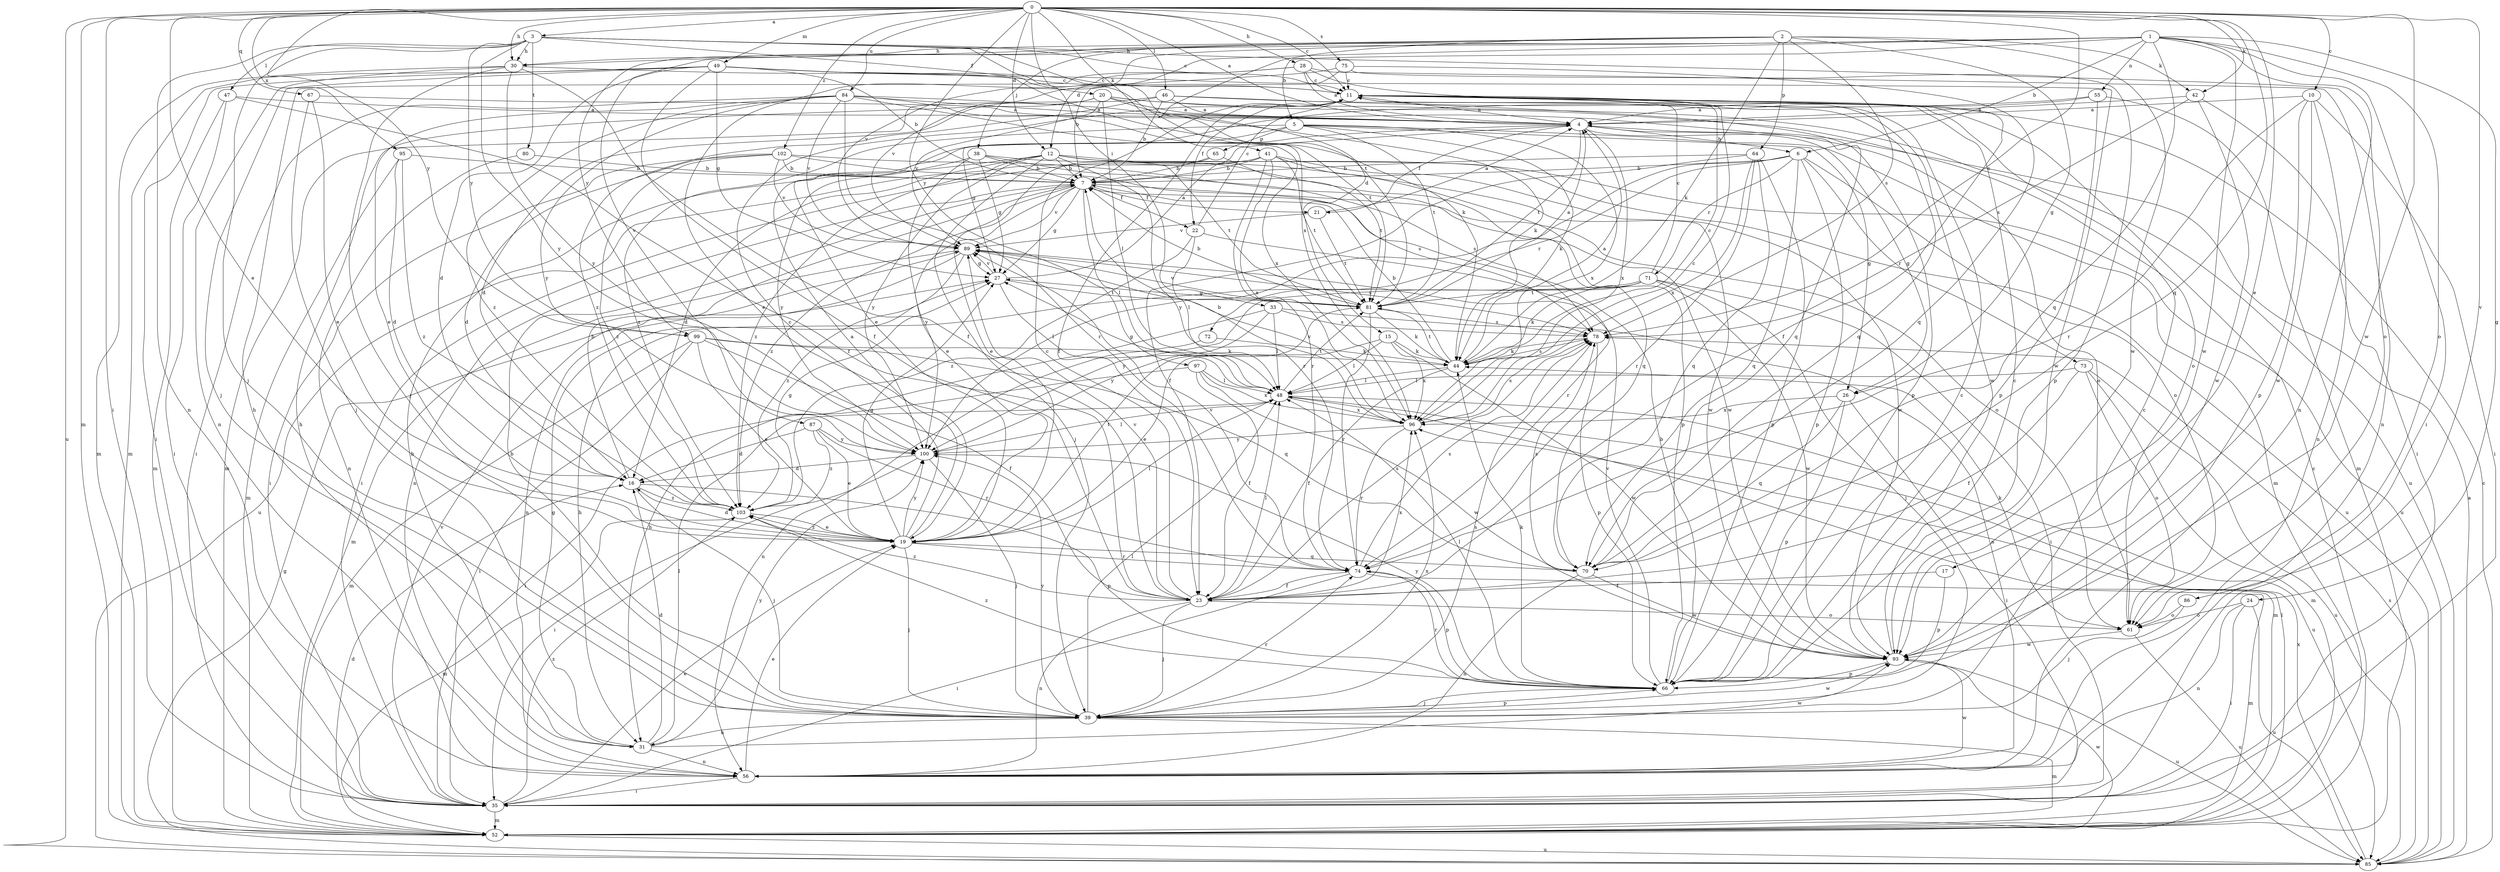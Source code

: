 strict digraph  {
0;
1;
2;
3;
4;
5;
6;
7;
10;
11;
12;
15;
16;
17;
19;
20;
21;
22;
23;
24;
26;
27;
28;
30;
31;
33;
35;
38;
39;
41;
42;
44;
46;
47;
48;
49;
52;
55;
56;
61;
64;
65;
66;
67;
70;
71;
72;
73;
74;
75;
78;
80;
81;
84;
85;
86;
87;
89;
93;
95;
96;
97;
99;
100;
102;
103;
0 -> 3  [label=a];
0 -> 4  [label=a];
0 -> 10  [label=c];
0 -> 11  [label=c];
0 -> 12  [label=d];
0 -> 17  [label=e];
0 -> 19  [label=e];
0 -> 28  [label=h];
0 -> 30  [label=h];
0 -> 33  [label=i];
0 -> 35  [label=i];
0 -> 41  [label=k];
0 -> 42  [label=k];
0 -> 46  [label=l];
0 -> 49  [label=m];
0 -> 52  [label=m];
0 -> 67  [label=q];
0 -> 70  [label=q];
0 -> 75  [label=s];
0 -> 78  [label=s];
0 -> 84  [label=u];
0 -> 85  [label=u];
0 -> 86  [label=v];
0 -> 93  [label=w];
0 -> 95  [label=x];
0 -> 97  [label=y];
0 -> 99  [label=y];
0 -> 102  [label=z];
1 -> 5  [label=b];
1 -> 6  [label=b];
1 -> 12  [label=d];
1 -> 24  [label=g];
1 -> 30  [label=h];
1 -> 35  [label=i];
1 -> 55  [label=n];
1 -> 56  [label=n];
1 -> 61  [label=o];
1 -> 70  [label=q];
1 -> 87  [label=v];
1 -> 89  [label=v];
1 -> 93  [label=w];
2 -> 15  [label=d];
2 -> 26  [label=g];
2 -> 30  [label=h];
2 -> 38  [label=j];
2 -> 42  [label=k];
2 -> 44  [label=k];
2 -> 64  [label=p];
2 -> 78  [label=s];
2 -> 93  [label=w];
2 -> 99  [label=y];
3 -> 11  [label=c];
3 -> 20  [label=f];
3 -> 30  [label=h];
3 -> 39  [label=j];
3 -> 47  [label=l];
3 -> 56  [label=n];
3 -> 61  [label=o];
3 -> 80  [label=t];
3 -> 81  [label=t];
3 -> 96  [label=x];
3 -> 99  [label=y];
3 -> 100  [label=y];
4 -> 6  [label=b];
4 -> 21  [label=f];
4 -> 26  [label=g];
4 -> 61  [label=o];
4 -> 81  [label=t];
4 -> 96  [label=x];
5 -> 26  [label=g];
5 -> 27  [label=g];
5 -> 44  [label=k];
5 -> 52  [label=m];
5 -> 65  [label=p];
5 -> 81  [label=t];
5 -> 96  [label=x];
5 -> 103  [label=z];
6 -> 7  [label=b];
6 -> 61  [label=o];
6 -> 66  [label=p];
6 -> 70  [label=q];
6 -> 71  [label=r];
6 -> 72  [label=r];
6 -> 73  [label=r];
6 -> 100  [label=y];
7 -> 21  [label=f];
7 -> 22  [label=f];
7 -> 27  [label=g];
7 -> 48  [label=l];
7 -> 56  [label=n];
7 -> 61  [label=o];
7 -> 89  [label=v];
7 -> 100  [label=y];
7 -> 103  [label=z];
10 -> 4  [label=a];
10 -> 35  [label=i];
10 -> 56  [label=n];
10 -> 66  [label=p];
10 -> 74  [label=r];
10 -> 93  [label=w];
11 -> 4  [label=a];
11 -> 22  [label=f];
11 -> 23  [label=f];
11 -> 70  [label=q];
12 -> 7  [label=b];
12 -> 16  [label=d];
12 -> 31  [label=h];
12 -> 39  [label=j];
12 -> 70  [label=q];
12 -> 74  [label=r];
12 -> 81  [label=t];
12 -> 85  [label=u];
12 -> 93  [label=w];
12 -> 100  [label=y];
12 -> 103  [label=z];
15 -> 19  [label=e];
15 -> 44  [label=k];
15 -> 48  [label=l];
15 -> 93  [label=w];
15 -> 96  [label=x];
16 -> 7  [label=b];
16 -> 39  [label=j];
16 -> 66  [label=p];
16 -> 103  [label=z];
17 -> 23  [label=f];
17 -> 66  [label=p];
19 -> 4  [label=a];
19 -> 11  [label=c];
19 -> 16  [label=d];
19 -> 27  [label=g];
19 -> 39  [label=j];
19 -> 48  [label=l];
19 -> 70  [label=q];
19 -> 74  [label=r];
19 -> 81  [label=t];
19 -> 100  [label=y];
19 -> 103  [label=z];
20 -> 4  [label=a];
20 -> 16  [label=d];
20 -> 31  [label=h];
20 -> 44  [label=k];
20 -> 48  [label=l];
20 -> 61  [label=o];
20 -> 85  [label=u];
20 -> 89  [label=v];
21 -> 4  [label=a];
21 -> 81  [label=t];
21 -> 89  [label=v];
22 -> 11  [label=c];
22 -> 48  [label=l];
22 -> 74  [label=r];
22 -> 103  [label=z];
23 -> 11  [label=c];
23 -> 39  [label=j];
23 -> 48  [label=l];
23 -> 56  [label=n];
23 -> 61  [label=o];
23 -> 78  [label=s];
23 -> 89  [label=v];
23 -> 96  [label=x];
23 -> 103  [label=z];
24 -> 35  [label=i];
24 -> 56  [label=n];
24 -> 61  [label=o];
24 -> 85  [label=u];
26 -> 35  [label=i];
26 -> 66  [label=p];
26 -> 70  [label=q];
26 -> 96  [label=x];
27 -> 4  [label=a];
27 -> 48  [label=l];
27 -> 81  [label=t];
27 -> 89  [label=v];
28 -> 4  [label=a];
28 -> 11  [label=c];
28 -> 19  [label=e];
28 -> 23  [label=f];
28 -> 31  [label=h];
28 -> 56  [label=n];
30 -> 11  [label=c];
30 -> 23  [label=f];
30 -> 39  [label=j];
30 -> 52  [label=m];
30 -> 56  [label=n];
30 -> 100  [label=y];
31 -> 16  [label=d];
31 -> 27  [label=g];
31 -> 48  [label=l];
31 -> 56  [label=n];
31 -> 93  [label=w];
31 -> 100  [label=y];
33 -> 31  [label=h];
33 -> 48  [label=l];
33 -> 56  [label=n];
33 -> 78  [label=s];
33 -> 100  [label=y];
35 -> 19  [label=e];
35 -> 52  [label=m];
35 -> 89  [label=v];
35 -> 103  [label=z];
38 -> 7  [label=b];
38 -> 19  [label=e];
38 -> 27  [label=g];
38 -> 78  [label=s];
38 -> 85  [label=u];
38 -> 100  [label=y];
39 -> 7  [label=b];
39 -> 11  [label=c];
39 -> 31  [label=h];
39 -> 48  [label=l];
39 -> 52  [label=m];
39 -> 66  [label=p];
39 -> 74  [label=r];
39 -> 78  [label=s];
39 -> 93  [label=w];
39 -> 96  [label=x];
39 -> 100  [label=y];
41 -> 7  [label=b];
41 -> 35  [label=i];
41 -> 66  [label=p];
41 -> 74  [label=r];
41 -> 81  [label=t];
41 -> 85  [label=u];
41 -> 93  [label=w];
41 -> 96  [label=x];
42 -> 4  [label=a];
42 -> 35  [label=i];
42 -> 78  [label=s];
42 -> 93  [label=w];
44 -> 4  [label=a];
44 -> 7  [label=b];
44 -> 11  [label=c];
44 -> 23  [label=f];
44 -> 48  [label=l];
44 -> 78  [label=s];
44 -> 81  [label=t];
46 -> 4  [label=a];
46 -> 7  [label=b];
46 -> 52  [label=m];
46 -> 66  [label=p];
46 -> 93  [label=w];
46 -> 103  [label=z];
47 -> 4  [label=a];
47 -> 23  [label=f];
47 -> 35  [label=i];
47 -> 52  [label=m];
48 -> 27  [label=g];
48 -> 52  [label=m];
48 -> 81  [label=t];
48 -> 85  [label=u];
48 -> 96  [label=x];
49 -> 7  [label=b];
49 -> 11  [label=c];
49 -> 16  [label=d];
49 -> 23  [label=f];
49 -> 27  [label=g];
49 -> 35  [label=i];
49 -> 39  [label=j];
49 -> 44  [label=k];
49 -> 52  [label=m];
49 -> 93  [label=w];
52 -> 11  [label=c];
52 -> 16  [label=d];
52 -> 48  [label=l];
52 -> 85  [label=u];
52 -> 93  [label=w];
55 -> 4  [label=a];
55 -> 19  [label=e];
55 -> 52  [label=m];
55 -> 66  [label=p];
56 -> 19  [label=e];
56 -> 35  [label=i];
56 -> 93  [label=w];
61 -> 44  [label=k];
61 -> 85  [label=u];
61 -> 93  [label=w];
64 -> 7  [label=b];
64 -> 23  [label=f];
64 -> 66  [label=p];
64 -> 70  [label=q];
64 -> 74  [label=r];
64 -> 96  [label=x];
65 -> 7  [label=b];
65 -> 19  [label=e];
65 -> 81  [label=t];
66 -> 7  [label=b];
66 -> 11  [label=c];
66 -> 39  [label=j];
66 -> 44  [label=k];
66 -> 48  [label=l];
66 -> 74  [label=r];
66 -> 89  [label=v];
66 -> 100  [label=y];
66 -> 103  [label=z];
67 -> 4  [label=a];
67 -> 19  [label=e];
67 -> 39  [label=j];
70 -> 56  [label=n];
70 -> 78  [label=s];
70 -> 93  [label=w];
71 -> 11  [label=c];
71 -> 31  [label=h];
71 -> 35  [label=i];
71 -> 39  [label=j];
71 -> 44  [label=k];
71 -> 81  [label=t];
71 -> 93  [label=w];
71 -> 100  [label=y];
72 -> 44  [label=k];
72 -> 56  [label=n];
73 -> 23  [label=f];
73 -> 48  [label=l];
73 -> 52  [label=m];
73 -> 61  [label=o];
73 -> 85  [label=u];
74 -> 23  [label=f];
74 -> 35  [label=i];
74 -> 52  [label=m];
74 -> 66  [label=p];
74 -> 78  [label=s];
74 -> 89  [label=v];
75 -> 7  [label=b];
75 -> 11  [label=c];
75 -> 66  [label=p];
75 -> 70  [label=q];
75 -> 89  [label=v];
78 -> 44  [label=k];
78 -> 66  [label=p];
80 -> 7  [label=b];
80 -> 56  [label=n];
81 -> 4  [label=a];
81 -> 7  [label=b];
81 -> 27  [label=g];
81 -> 44  [label=k];
81 -> 74  [label=r];
81 -> 78  [label=s];
81 -> 89  [label=v];
84 -> 4  [label=a];
84 -> 19  [label=e];
84 -> 35  [label=i];
84 -> 70  [label=q];
84 -> 74  [label=r];
84 -> 81  [label=t];
84 -> 89  [label=v];
84 -> 96  [label=x];
84 -> 100  [label=y];
84 -> 103  [label=z];
85 -> 4  [label=a];
85 -> 11  [label=c];
85 -> 27  [label=g];
85 -> 78  [label=s];
85 -> 96  [label=x];
86 -> 39  [label=j];
86 -> 61  [label=o];
87 -> 16  [label=d];
87 -> 19  [label=e];
87 -> 74  [label=r];
87 -> 100  [label=y];
87 -> 103  [label=z];
89 -> 27  [label=g];
89 -> 52  [label=m];
89 -> 56  [label=n];
89 -> 78  [label=s];
89 -> 103  [label=z];
93 -> 11  [label=c];
93 -> 66  [label=p];
93 -> 85  [label=u];
95 -> 7  [label=b];
95 -> 16  [label=d];
95 -> 52  [label=m];
95 -> 103  [label=z];
96 -> 7  [label=b];
96 -> 11  [label=c];
96 -> 74  [label=r];
96 -> 78  [label=s];
96 -> 89  [label=v];
96 -> 100  [label=y];
97 -> 23  [label=f];
97 -> 35  [label=i];
97 -> 48  [label=l];
97 -> 93  [label=w];
97 -> 96  [label=x];
99 -> 19  [label=e];
99 -> 23  [label=f];
99 -> 35  [label=i];
99 -> 44  [label=k];
99 -> 52  [label=m];
99 -> 70  [label=q];
100 -> 16  [label=d];
100 -> 35  [label=i];
100 -> 39  [label=j];
100 -> 48  [label=l];
102 -> 7  [label=b];
102 -> 16  [label=d];
102 -> 35  [label=i];
102 -> 78  [label=s];
102 -> 89  [label=v];
102 -> 93  [label=w];
102 -> 103  [label=z];
103 -> 19  [label=e];
103 -> 27  [label=g];
103 -> 52  [label=m];
}

